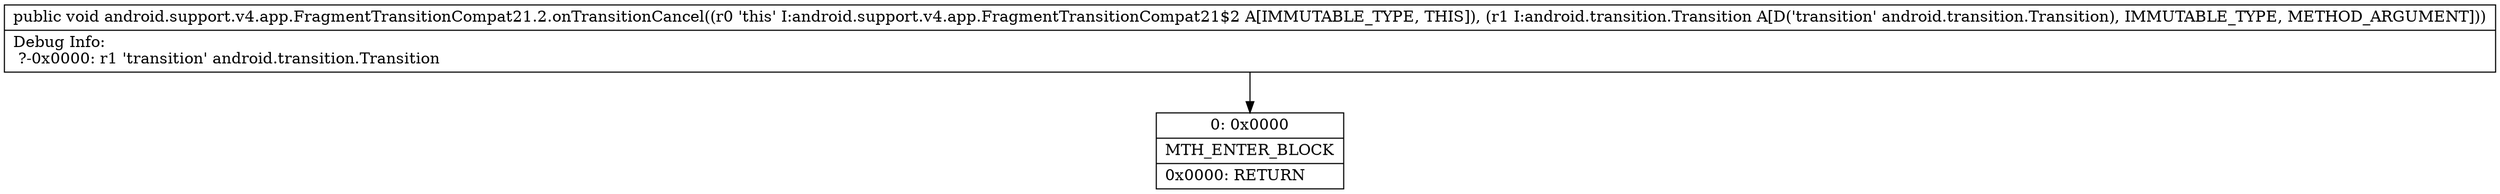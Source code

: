 digraph "CFG forandroid.support.v4.app.FragmentTransitionCompat21.2.onTransitionCancel(Landroid\/transition\/Transition;)V" {
Node_0 [shape=record,label="{0\:\ 0x0000|MTH_ENTER_BLOCK\l|0x0000: RETURN   \l}"];
MethodNode[shape=record,label="{public void android.support.v4.app.FragmentTransitionCompat21.2.onTransitionCancel((r0 'this' I:android.support.v4.app.FragmentTransitionCompat21$2 A[IMMUTABLE_TYPE, THIS]), (r1 I:android.transition.Transition A[D('transition' android.transition.Transition), IMMUTABLE_TYPE, METHOD_ARGUMENT]))  | Debug Info:\l  ?\-0x0000: r1 'transition' android.transition.Transition\l}"];
MethodNode -> Node_0;
}

